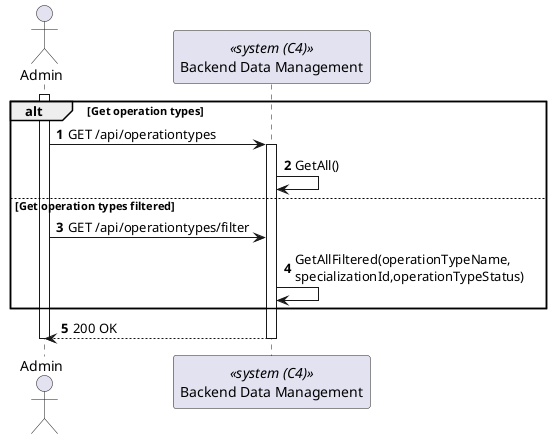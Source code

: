 @startuml process-view
autonumber

actor "Admin" as Admin
participant BackendDataManagement as "Backend Data Management" <<system (C4)>>

activate Admin

    alt Get operation types
        Admin-> BackendDataManagement : GET /api/operationtypes

        activate BackendDataManagement

            BackendDataManagement -> BackendDataManagement : GetAll()

    else Get operation types filtered
        Admin-> BackendDataManagement : GET /api/operationtypes/filter

            BackendDataManagement -> BackendDataManagement : GetAllFiltered(operationTypeName,\nspecializationId,operationTypeStatus)
    end
        Admin <-- BackendDataManagement : 200 OK
        deactivate BackendDataManagement

deactivate Admin

@enduml